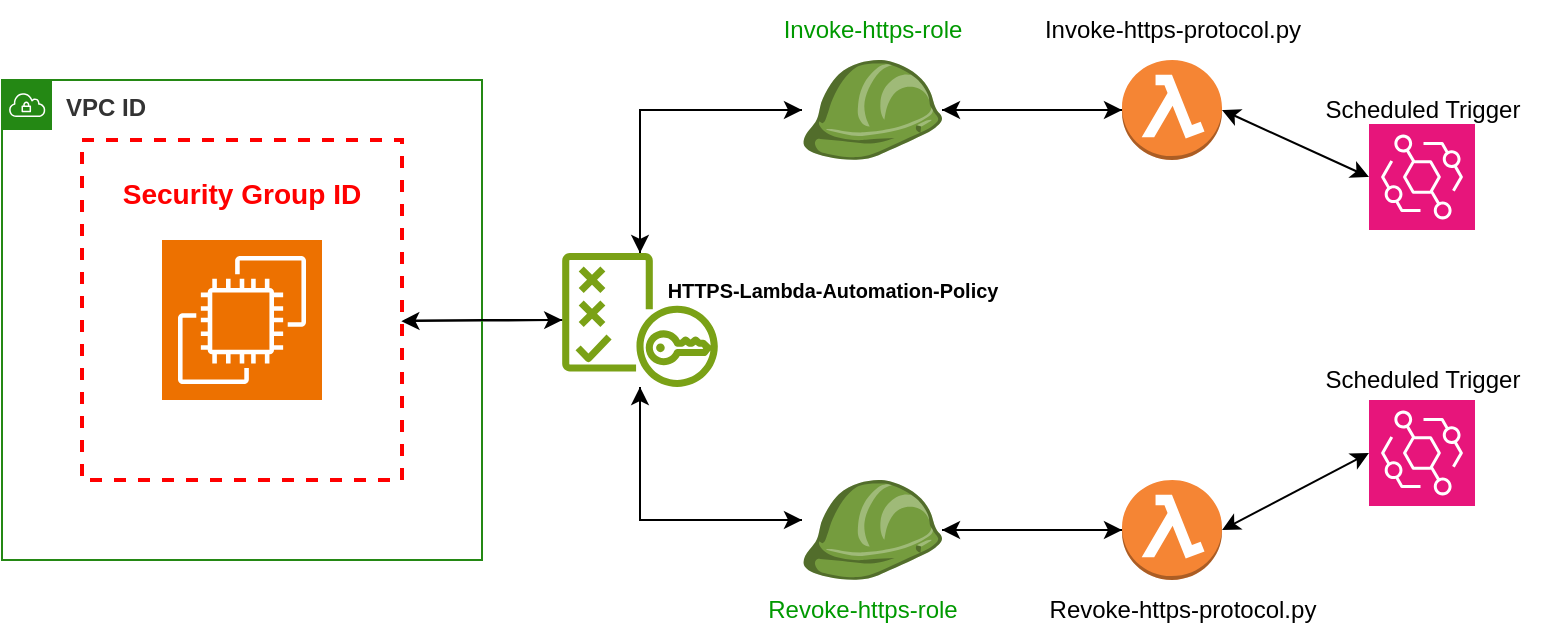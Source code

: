 <mxfile version="22.0.2" type="device">
  <diagram name="Page-1" id="R8BTd9gdAL2EvxvzwAYk">
    <mxGraphModel dx="1689" dy="1262" grid="1" gridSize="10" guides="1" tooltips="1" connect="1" arrows="1" fold="1" page="1" pageScale="1" pageWidth="1100" pageHeight="850" math="0" shadow="0">
      <root>
        <mxCell id="0" />
        <mxCell id="1" parent="0" />
        <mxCell id="O4BxiltaE3-kbsBUwHD0-1" value="" style="sketch=0;points=[[0,0,0],[0.25,0,0],[0.5,0,0],[0.75,0,0],[1,0,0],[0,1,0],[0.25,1,0],[0.5,1,0],[0.75,1,0],[1,1,0],[0,0.25,0],[0,0.5,0],[0,0.75,0],[1,0.25,0],[1,0.5,0],[1,0.75,0]];outlineConnect=0;fontColor=#232F3E;fillColor=#ED7100;strokeColor=#ffffff;dashed=0;verticalLabelPosition=bottom;verticalAlign=top;align=center;html=1;fontSize=12;fontStyle=0;aspect=fixed;shape=mxgraph.aws4.resourceIcon;resIcon=mxgraph.aws4.ec2;" vertex="1" parent="1">
          <mxGeometry x="200" y="400" width="80" height="80" as="geometry" />
        </mxCell>
        <mxCell id="O4BxiltaE3-kbsBUwHD0-8" style="edgeStyle=orthogonalEdgeStyle;rounded=0;orthogonalLoop=1;jettySize=auto;html=1;exitX=1.009;exitY=0.531;exitDx=0;exitDy=0;exitPerimeter=0;" edge="1" parent="1" source="O4BxiltaE3-kbsBUwHD0-2" target="O4BxiltaE3-kbsBUwHD0-4">
          <mxGeometry relative="1" as="geometry" />
        </mxCell>
        <mxCell id="O4BxiltaE3-kbsBUwHD0-2" value="&lt;h3&gt;&lt;font color=&quot;#ff0000&quot;&gt;Security Group ID&lt;/font&gt;&lt;/h3&gt;" style="fontStyle=0;verticalAlign=top;align=center;spacingTop=-2;fillColor=none;rounded=0;whiteSpace=wrap;html=1;strokeColor=#FF0000;strokeWidth=2;dashed=1;container=1;collapsible=0;expand=0;recursiveResize=0;" vertex="1" parent="1">
          <mxGeometry x="160" y="350" width="160" height="170" as="geometry" />
        </mxCell>
        <mxCell id="O4BxiltaE3-kbsBUwHD0-3" value="&lt;b&gt;&lt;font color=&quot;#333333&quot;&gt;VPC ID&lt;/font&gt;&lt;/b&gt;" style="points=[[0,0],[0.25,0],[0.5,0],[0.75,0],[1,0],[1,0.25],[1,0.5],[1,0.75],[1,1],[0.75,1],[0.5,1],[0.25,1],[0,1],[0,0.75],[0,0.5],[0,0.25]];outlineConnect=0;gradientColor=none;html=1;whiteSpace=wrap;fontSize=12;fontStyle=0;container=1;pointerEvents=0;collapsible=0;recursiveResize=0;shape=mxgraph.aws4.group;grIcon=mxgraph.aws4.group_vpc;strokeColor=#248814;fillColor=none;verticalAlign=top;align=left;spacingLeft=30;fontColor=#AAB7B8;dashed=0;" vertex="1" parent="1">
          <mxGeometry x="120" y="320" width="240" height="240" as="geometry" />
        </mxCell>
        <mxCell id="O4BxiltaE3-kbsBUwHD0-12" style="edgeStyle=orthogonalEdgeStyle;rounded=0;orthogonalLoop=1;jettySize=auto;html=1;" edge="1" parent="1" source="O4BxiltaE3-kbsBUwHD0-4" target="O4BxiltaE3-kbsBUwHD0-10">
          <mxGeometry relative="1" as="geometry">
            <Array as="points">
              <mxPoint x="439" y="540" />
            </Array>
          </mxGeometry>
        </mxCell>
        <mxCell id="O4BxiltaE3-kbsBUwHD0-14" style="edgeStyle=orthogonalEdgeStyle;rounded=0;orthogonalLoop=1;jettySize=auto;html=1;" edge="1" parent="1" source="O4BxiltaE3-kbsBUwHD0-4" target="O4BxiltaE3-kbsBUwHD0-9">
          <mxGeometry relative="1" as="geometry">
            <Array as="points">
              <mxPoint x="439" y="335" />
            </Array>
          </mxGeometry>
        </mxCell>
        <mxCell id="O4BxiltaE3-kbsBUwHD0-4" value="" style="sketch=0;outlineConnect=0;fontColor=#232F3E;gradientColor=none;fillColor=#7AA116;strokeColor=none;dashed=0;verticalLabelPosition=bottom;verticalAlign=top;align=center;html=1;fontSize=12;fontStyle=0;aspect=fixed;pointerEvents=1;shape=mxgraph.aws4.policy;" vertex="1" parent="1">
          <mxGeometry x="400" y="406.5" width="78" height="67" as="geometry" />
        </mxCell>
        <mxCell id="O4BxiltaE3-kbsBUwHD0-5" value="&lt;h5&gt;HTTPS-Lambda-Automation-Policy&lt;/h5&gt;" style="text;html=1;align=center;verticalAlign=middle;resizable=0;points=[];autosize=1;strokeColor=none;fillColor=none;" vertex="1" parent="1">
          <mxGeometry x="440" y="395" width="190" height="60" as="geometry" />
        </mxCell>
        <mxCell id="O4BxiltaE3-kbsBUwHD0-7" style="edgeStyle=orthogonalEdgeStyle;rounded=0;orthogonalLoop=1;jettySize=auto;html=1;entryX=0.998;entryY=0.533;entryDx=0;entryDy=0;entryPerimeter=0;" edge="1" parent="1" source="O4BxiltaE3-kbsBUwHD0-4" target="O4BxiltaE3-kbsBUwHD0-2">
          <mxGeometry relative="1" as="geometry" />
        </mxCell>
        <mxCell id="O4BxiltaE3-kbsBUwHD0-15" style="edgeStyle=orthogonalEdgeStyle;rounded=0;orthogonalLoop=1;jettySize=auto;html=1;" edge="1" parent="1" source="O4BxiltaE3-kbsBUwHD0-9" target="O4BxiltaE3-kbsBUwHD0-4">
          <mxGeometry relative="1" as="geometry" />
        </mxCell>
        <mxCell id="O4BxiltaE3-kbsBUwHD0-9" value="" style="outlineConnect=0;dashed=0;verticalLabelPosition=bottom;verticalAlign=top;align=center;html=1;shape=mxgraph.aws3.role;fillColor=#759C3E;gradientColor=none;" vertex="1" parent="1">
          <mxGeometry x="520" y="310" width="70" height="50" as="geometry" />
        </mxCell>
        <mxCell id="O4BxiltaE3-kbsBUwHD0-13" style="edgeStyle=orthogonalEdgeStyle;rounded=0;orthogonalLoop=1;jettySize=auto;html=1;" edge="1" parent="1" source="O4BxiltaE3-kbsBUwHD0-10" target="O4BxiltaE3-kbsBUwHD0-4">
          <mxGeometry relative="1" as="geometry">
            <Array as="points">
              <mxPoint x="439" y="540" />
            </Array>
          </mxGeometry>
        </mxCell>
        <mxCell id="O4BxiltaE3-kbsBUwHD0-10" value="" style="outlineConnect=0;dashed=0;verticalLabelPosition=bottom;verticalAlign=top;align=center;html=1;shape=mxgraph.aws3.role;fillColor=#759C3E;gradientColor=none;" vertex="1" parent="1">
          <mxGeometry x="520" y="520" width="70" height="50" as="geometry" />
        </mxCell>
        <mxCell id="O4BxiltaE3-kbsBUwHD0-16" value="Invoke-https-role" style="text;html=1;align=center;verticalAlign=middle;resizable=0;points=[];autosize=1;strokeColor=none;fillColor=none;fontColor=#009900;" vertex="1" parent="1">
          <mxGeometry x="500" y="280" width="110" height="30" as="geometry" />
        </mxCell>
        <mxCell id="O4BxiltaE3-kbsBUwHD0-17" value="Revoke-https-role" style="text;html=1;align=center;verticalAlign=middle;resizable=0;points=[];autosize=1;strokeColor=none;fillColor=none;fontColor=#009900;" vertex="1" parent="1">
          <mxGeometry x="490" y="570" width="120" height="30" as="geometry" />
        </mxCell>
        <mxCell id="O4BxiltaE3-kbsBUwHD0-24" style="edgeStyle=orthogonalEdgeStyle;rounded=0;orthogonalLoop=1;jettySize=auto;html=1;" edge="1" parent="1" source="O4BxiltaE3-kbsBUwHD0-18" target="O4BxiltaE3-kbsBUwHD0-9">
          <mxGeometry relative="1" as="geometry" />
        </mxCell>
        <mxCell id="O4BxiltaE3-kbsBUwHD0-18" value="" style="outlineConnect=0;dashed=0;verticalLabelPosition=bottom;verticalAlign=top;align=center;html=1;shape=mxgraph.aws3.lambda_function;fillColor=#F58534;gradientColor=none;" vertex="1" parent="1">
          <mxGeometry x="680" y="310" width="50" height="50" as="geometry" />
        </mxCell>
        <mxCell id="O4BxiltaE3-kbsBUwHD0-23" style="edgeStyle=orthogonalEdgeStyle;rounded=0;orthogonalLoop=1;jettySize=auto;html=1;" edge="1" parent="1" source="O4BxiltaE3-kbsBUwHD0-19">
          <mxGeometry relative="1" as="geometry">
            <mxPoint x="590" y="545.0" as="targetPoint" />
          </mxGeometry>
        </mxCell>
        <mxCell id="O4BxiltaE3-kbsBUwHD0-19" value="" style="outlineConnect=0;dashed=0;verticalLabelPosition=bottom;verticalAlign=top;align=center;html=1;shape=mxgraph.aws3.lambda_function;fillColor=#F58534;gradientColor=none;" vertex="1" parent="1">
          <mxGeometry x="680" y="520" width="50" height="50" as="geometry" />
        </mxCell>
        <mxCell id="O4BxiltaE3-kbsBUwHD0-20" value="Invoke-https-protocol.py" style="text;html=1;align=center;verticalAlign=middle;resizable=0;points=[];autosize=1;strokeColor=none;fillColor=none;" vertex="1" parent="1">
          <mxGeometry x="630" y="280" width="150" height="30" as="geometry" />
        </mxCell>
        <mxCell id="O4BxiltaE3-kbsBUwHD0-21" value="Revoke-https-protocol.py" style="text;html=1;align=center;verticalAlign=middle;resizable=0;points=[];autosize=1;strokeColor=none;fillColor=none;" vertex="1" parent="1">
          <mxGeometry x="630" y="570" width="160" height="30" as="geometry" />
        </mxCell>
        <mxCell id="O4BxiltaE3-kbsBUwHD0-22" style="edgeStyle=orthogonalEdgeStyle;rounded=0;orthogonalLoop=1;jettySize=auto;html=1;entryX=0;entryY=0.5;entryDx=0;entryDy=0;entryPerimeter=0;" edge="1" parent="1" source="O4BxiltaE3-kbsBUwHD0-10" target="O4BxiltaE3-kbsBUwHD0-19">
          <mxGeometry relative="1" as="geometry" />
        </mxCell>
        <mxCell id="O4BxiltaE3-kbsBUwHD0-25" style="edgeStyle=orthogonalEdgeStyle;rounded=0;orthogonalLoop=1;jettySize=auto;html=1;entryX=0;entryY=0.5;entryDx=0;entryDy=0;entryPerimeter=0;" edge="1" parent="1" source="O4BxiltaE3-kbsBUwHD0-9" target="O4BxiltaE3-kbsBUwHD0-18">
          <mxGeometry relative="1" as="geometry" />
        </mxCell>
        <mxCell id="O4BxiltaE3-kbsBUwHD0-26" value="" style="sketch=0;points=[[0,0,0],[0.25,0,0],[0.5,0,0],[0.75,0,0],[1,0,0],[0,1,0],[0.25,1,0],[0.5,1,0],[0.75,1,0],[1,1,0],[0,0.25,0],[0,0.5,0],[0,0.75,0],[1,0.25,0],[1,0.5,0],[1,0.75,0]];outlineConnect=0;fontColor=#232F3E;fillColor=#E7157B;strokeColor=#ffffff;dashed=0;verticalLabelPosition=bottom;verticalAlign=top;align=center;html=1;fontSize=12;fontStyle=0;aspect=fixed;shape=mxgraph.aws4.resourceIcon;resIcon=mxgraph.aws4.eventbridge;" vertex="1" parent="1">
          <mxGeometry x="803.5" y="342" width="53" height="53" as="geometry" />
        </mxCell>
        <mxCell id="O4BxiltaE3-kbsBUwHD0-27" value="" style="sketch=0;points=[[0,0,0],[0.25,0,0],[0.5,0,0],[0.75,0,0],[1,0,0],[0,1,0],[0.25,1,0],[0.5,1,0],[0.75,1,0],[1,1,0],[0,0.25,0],[0,0.5,0],[0,0.75,0],[1,0.25,0],[1,0.5,0],[1,0.75,0]];outlineConnect=0;fontColor=#232F3E;fillColor=#E7157B;strokeColor=#ffffff;dashed=0;verticalLabelPosition=bottom;verticalAlign=top;align=center;html=1;fontSize=12;fontStyle=0;aspect=fixed;shape=mxgraph.aws4.resourceIcon;resIcon=mxgraph.aws4.eventbridge;" vertex="1" parent="1">
          <mxGeometry x="803.5" y="480" width="53" height="53" as="geometry" />
        </mxCell>
        <mxCell id="O4BxiltaE3-kbsBUwHD0-30" value="Scheduled Trigger" style="text;html=1;align=center;verticalAlign=middle;resizable=0;points=[];autosize=1;strokeColor=none;fillColor=none;" vertex="1" parent="1">
          <mxGeometry x="770" y="320" width="120" height="30" as="geometry" />
        </mxCell>
        <mxCell id="O4BxiltaE3-kbsBUwHD0-31" value="Scheduled Trigger" style="text;html=1;align=center;verticalAlign=middle;resizable=0;points=[];autosize=1;strokeColor=none;fillColor=none;" vertex="1" parent="1">
          <mxGeometry x="770" y="455" width="120" height="30" as="geometry" />
        </mxCell>
        <mxCell id="O4BxiltaE3-kbsBUwHD0-33" value="" style="endArrow=classic;startArrow=classic;html=1;rounded=0;exitX=1;exitY=0.5;exitDx=0;exitDy=0;exitPerimeter=0;entryX=0;entryY=0.5;entryDx=0;entryDy=0;entryPerimeter=0;" edge="1" parent="1" source="O4BxiltaE3-kbsBUwHD0-18" target="O4BxiltaE3-kbsBUwHD0-26">
          <mxGeometry width="50" height="50" relative="1" as="geometry">
            <mxPoint x="650" y="420" as="sourcePoint" />
            <mxPoint x="700" y="370" as="targetPoint" />
          </mxGeometry>
        </mxCell>
        <mxCell id="O4BxiltaE3-kbsBUwHD0-34" value="" style="endArrow=classic;startArrow=classic;html=1;rounded=0;exitX=1;exitY=0.5;exitDx=0;exitDy=0;exitPerimeter=0;entryX=0;entryY=0.5;entryDx=0;entryDy=0;entryPerimeter=0;" edge="1" parent="1" source="O4BxiltaE3-kbsBUwHD0-19" target="O4BxiltaE3-kbsBUwHD0-27">
          <mxGeometry width="50" height="50" relative="1" as="geometry">
            <mxPoint x="706" y="480" as="sourcePoint" />
            <mxPoint x="780" y="505" as="targetPoint" />
          </mxGeometry>
        </mxCell>
      </root>
    </mxGraphModel>
  </diagram>
</mxfile>
